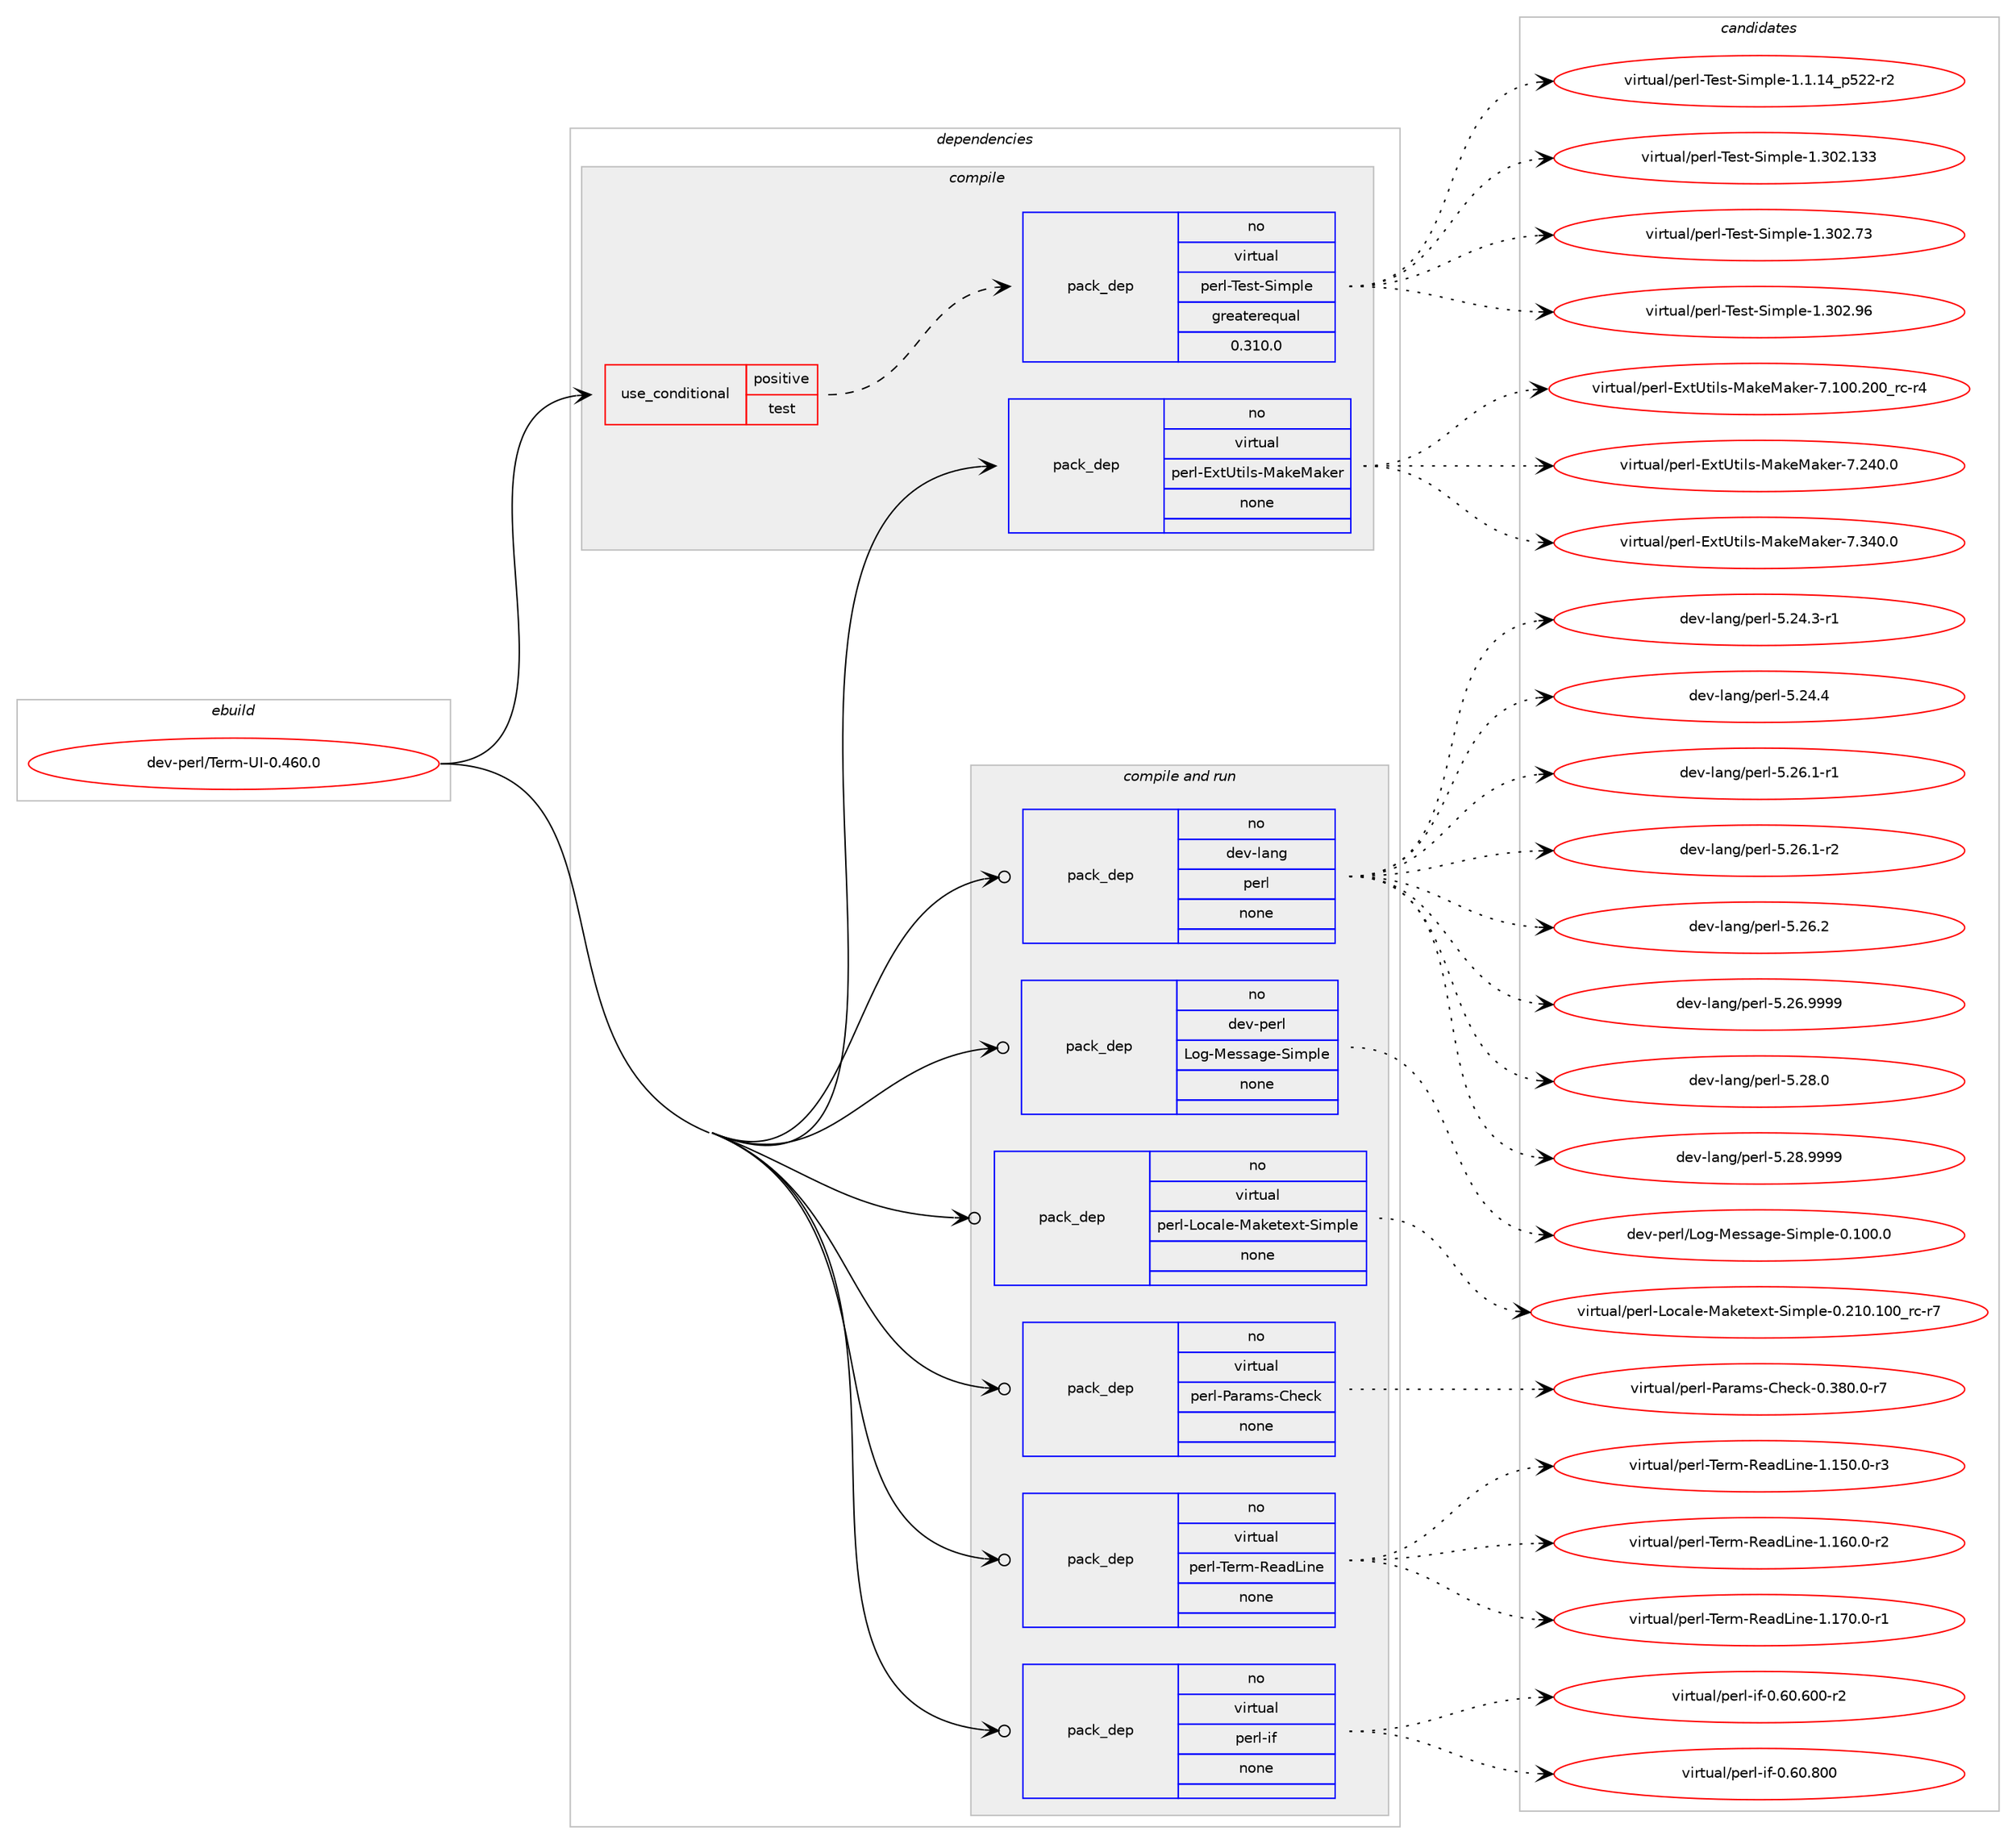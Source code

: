 digraph prolog {

# *************
# Graph options
# *************

newrank=true;
concentrate=true;
compound=true;
graph [rankdir=LR,fontname=Helvetica,fontsize=10,ranksep=1.5];#, ranksep=2.5, nodesep=0.2];
edge  [arrowhead=vee];
node  [fontname=Helvetica,fontsize=10];

# **********
# The ebuild
# **********

subgraph cluster_leftcol {
color=gray;
rank=same;
label=<<i>ebuild</i>>;
id [label="dev-perl/Term-UI-0.460.0", color=red, width=4, href="../dev-perl/Term-UI-0.460.0.svg"];
}

# ****************
# The dependencies
# ****************

subgraph cluster_midcol {
color=gray;
label=<<i>dependencies</i>>;
subgraph cluster_compile {
fillcolor="#eeeeee";
style=filled;
label=<<i>compile</i>>;
subgraph cond368895 {
dependency1389208 [label=<<TABLE BORDER="0" CELLBORDER="1" CELLSPACING="0" CELLPADDING="4"><TR><TD ROWSPAN="3" CELLPADDING="10">use_conditional</TD></TR><TR><TD>positive</TD></TR><TR><TD>test</TD></TR></TABLE>>, shape=none, color=red];
subgraph pack997249 {
dependency1389209 [label=<<TABLE BORDER="0" CELLBORDER="1" CELLSPACING="0" CELLPADDING="4" WIDTH="220"><TR><TD ROWSPAN="6" CELLPADDING="30">pack_dep</TD></TR><TR><TD WIDTH="110">no</TD></TR><TR><TD>virtual</TD></TR><TR><TD>perl-Test-Simple</TD></TR><TR><TD>greaterequal</TD></TR><TR><TD>0.310.0</TD></TR></TABLE>>, shape=none, color=blue];
}
dependency1389208:e -> dependency1389209:w [weight=20,style="dashed",arrowhead="vee"];
}
id:e -> dependency1389208:w [weight=20,style="solid",arrowhead="vee"];
subgraph pack997250 {
dependency1389210 [label=<<TABLE BORDER="0" CELLBORDER="1" CELLSPACING="0" CELLPADDING="4" WIDTH="220"><TR><TD ROWSPAN="6" CELLPADDING="30">pack_dep</TD></TR><TR><TD WIDTH="110">no</TD></TR><TR><TD>virtual</TD></TR><TR><TD>perl-ExtUtils-MakeMaker</TD></TR><TR><TD>none</TD></TR><TR><TD></TD></TR></TABLE>>, shape=none, color=blue];
}
id:e -> dependency1389210:w [weight=20,style="solid",arrowhead="vee"];
}
subgraph cluster_compileandrun {
fillcolor="#eeeeee";
style=filled;
label=<<i>compile and run</i>>;
subgraph pack997251 {
dependency1389211 [label=<<TABLE BORDER="0" CELLBORDER="1" CELLSPACING="0" CELLPADDING="4" WIDTH="220"><TR><TD ROWSPAN="6" CELLPADDING="30">pack_dep</TD></TR><TR><TD WIDTH="110">no</TD></TR><TR><TD>dev-lang</TD></TR><TR><TD>perl</TD></TR><TR><TD>none</TD></TR><TR><TD></TD></TR></TABLE>>, shape=none, color=blue];
}
id:e -> dependency1389211:w [weight=20,style="solid",arrowhead="odotvee"];
subgraph pack997252 {
dependency1389212 [label=<<TABLE BORDER="0" CELLBORDER="1" CELLSPACING="0" CELLPADDING="4" WIDTH="220"><TR><TD ROWSPAN="6" CELLPADDING="30">pack_dep</TD></TR><TR><TD WIDTH="110">no</TD></TR><TR><TD>dev-perl</TD></TR><TR><TD>Log-Message-Simple</TD></TR><TR><TD>none</TD></TR><TR><TD></TD></TR></TABLE>>, shape=none, color=blue];
}
id:e -> dependency1389212:w [weight=20,style="solid",arrowhead="odotvee"];
subgraph pack997253 {
dependency1389213 [label=<<TABLE BORDER="0" CELLBORDER="1" CELLSPACING="0" CELLPADDING="4" WIDTH="220"><TR><TD ROWSPAN="6" CELLPADDING="30">pack_dep</TD></TR><TR><TD WIDTH="110">no</TD></TR><TR><TD>virtual</TD></TR><TR><TD>perl-Locale-Maketext-Simple</TD></TR><TR><TD>none</TD></TR><TR><TD></TD></TR></TABLE>>, shape=none, color=blue];
}
id:e -> dependency1389213:w [weight=20,style="solid",arrowhead="odotvee"];
subgraph pack997254 {
dependency1389214 [label=<<TABLE BORDER="0" CELLBORDER="1" CELLSPACING="0" CELLPADDING="4" WIDTH="220"><TR><TD ROWSPAN="6" CELLPADDING="30">pack_dep</TD></TR><TR><TD WIDTH="110">no</TD></TR><TR><TD>virtual</TD></TR><TR><TD>perl-Params-Check</TD></TR><TR><TD>none</TD></TR><TR><TD></TD></TR></TABLE>>, shape=none, color=blue];
}
id:e -> dependency1389214:w [weight=20,style="solid",arrowhead="odotvee"];
subgraph pack997255 {
dependency1389215 [label=<<TABLE BORDER="0" CELLBORDER="1" CELLSPACING="0" CELLPADDING="4" WIDTH="220"><TR><TD ROWSPAN="6" CELLPADDING="30">pack_dep</TD></TR><TR><TD WIDTH="110">no</TD></TR><TR><TD>virtual</TD></TR><TR><TD>perl-Term-ReadLine</TD></TR><TR><TD>none</TD></TR><TR><TD></TD></TR></TABLE>>, shape=none, color=blue];
}
id:e -> dependency1389215:w [weight=20,style="solid",arrowhead="odotvee"];
subgraph pack997256 {
dependency1389216 [label=<<TABLE BORDER="0" CELLBORDER="1" CELLSPACING="0" CELLPADDING="4" WIDTH="220"><TR><TD ROWSPAN="6" CELLPADDING="30">pack_dep</TD></TR><TR><TD WIDTH="110">no</TD></TR><TR><TD>virtual</TD></TR><TR><TD>perl-if</TD></TR><TR><TD>none</TD></TR><TR><TD></TD></TR></TABLE>>, shape=none, color=blue];
}
id:e -> dependency1389216:w [weight=20,style="solid",arrowhead="odotvee"];
}
subgraph cluster_run {
fillcolor="#eeeeee";
style=filled;
label=<<i>run</i>>;
}
}

# **************
# The candidates
# **************

subgraph cluster_choices {
rank=same;
color=gray;
label=<<i>candidates</i>>;

subgraph choice997249 {
color=black;
nodesep=1;
choice11810511411611797108471121011141084584101115116458310510911210810145494649464952951125350504511450 [label="virtual/perl-Test-Simple-1.1.14_p522-r2", color=red, width=4,href="../virtual/perl-Test-Simple-1.1.14_p522-r2.svg"];
choice11810511411611797108471121011141084584101115116458310510911210810145494651485046495151 [label="virtual/perl-Test-Simple-1.302.133", color=red, width=4,href="../virtual/perl-Test-Simple-1.302.133.svg"];
choice118105114116117971084711210111410845841011151164583105109112108101454946514850465551 [label="virtual/perl-Test-Simple-1.302.73", color=red, width=4,href="../virtual/perl-Test-Simple-1.302.73.svg"];
choice118105114116117971084711210111410845841011151164583105109112108101454946514850465754 [label="virtual/perl-Test-Simple-1.302.96", color=red, width=4,href="../virtual/perl-Test-Simple-1.302.96.svg"];
dependency1389209:e -> choice11810511411611797108471121011141084584101115116458310510911210810145494649464952951125350504511450:w [style=dotted,weight="100"];
dependency1389209:e -> choice11810511411611797108471121011141084584101115116458310510911210810145494651485046495151:w [style=dotted,weight="100"];
dependency1389209:e -> choice118105114116117971084711210111410845841011151164583105109112108101454946514850465551:w [style=dotted,weight="100"];
dependency1389209:e -> choice118105114116117971084711210111410845841011151164583105109112108101454946514850465754:w [style=dotted,weight="100"];
}
subgraph choice997250 {
color=black;
nodesep=1;
choice118105114116117971084711210111410845691201168511610510811545779710710177971071011144555464948484650484895114994511452 [label="virtual/perl-ExtUtils-MakeMaker-7.100.200_rc-r4", color=red, width=4,href="../virtual/perl-ExtUtils-MakeMaker-7.100.200_rc-r4.svg"];
choice118105114116117971084711210111410845691201168511610510811545779710710177971071011144555465052484648 [label="virtual/perl-ExtUtils-MakeMaker-7.240.0", color=red, width=4,href="../virtual/perl-ExtUtils-MakeMaker-7.240.0.svg"];
choice118105114116117971084711210111410845691201168511610510811545779710710177971071011144555465152484648 [label="virtual/perl-ExtUtils-MakeMaker-7.340.0", color=red, width=4,href="../virtual/perl-ExtUtils-MakeMaker-7.340.0.svg"];
dependency1389210:e -> choice118105114116117971084711210111410845691201168511610510811545779710710177971071011144555464948484650484895114994511452:w [style=dotted,weight="100"];
dependency1389210:e -> choice118105114116117971084711210111410845691201168511610510811545779710710177971071011144555465052484648:w [style=dotted,weight="100"];
dependency1389210:e -> choice118105114116117971084711210111410845691201168511610510811545779710710177971071011144555465152484648:w [style=dotted,weight="100"];
}
subgraph choice997251 {
color=black;
nodesep=1;
choice100101118451089711010347112101114108455346505246514511449 [label="dev-lang/perl-5.24.3-r1", color=red, width=4,href="../dev-lang/perl-5.24.3-r1.svg"];
choice10010111845108971101034711210111410845534650524652 [label="dev-lang/perl-5.24.4", color=red, width=4,href="../dev-lang/perl-5.24.4.svg"];
choice100101118451089711010347112101114108455346505446494511449 [label="dev-lang/perl-5.26.1-r1", color=red, width=4,href="../dev-lang/perl-5.26.1-r1.svg"];
choice100101118451089711010347112101114108455346505446494511450 [label="dev-lang/perl-5.26.1-r2", color=red, width=4,href="../dev-lang/perl-5.26.1-r2.svg"];
choice10010111845108971101034711210111410845534650544650 [label="dev-lang/perl-5.26.2", color=red, width=4,href="../dev-lang/perl-5.26.2.svg"];
choice10010111845108971101034711210111410845534650544657575757 [label="dev-lang/perl-5.26.9999", color=red, width=4,href="../dev-lang/perl-5.26.9999.svg"];
choice10010111845108971101034711210111410845534650564648 [label="dev-lang/perl-5.28.0", color=red, width=4,href="../dev-lang/perl-5.28.0.svg"];
choice10010111845108971101034711210111410845534650564657575757 [label="dev-lang/perl-5.28.9999", color=red, width=4,href="../dev-lang/perl-5.28.9999.svg"];
dependency1389211:e -> choice100101118451089711010347112101114108455346505246514511449:w [style=dotted,weight="100"];
dependency1389211:e -> choice10010111845108971101034711210111410845534650524652:w [style=dotted,weight="100"];
dependency1389211:e -> choice100101118451089711010347112101114108455346505446494511449:w [style=dotted,weight="100"];
dependency1389211:e -> choice100101118451089711010347112101114108455346505446494511450:w [style=dotted,weight="100"];
dependency1389211:e -> choice10010111845108971101034711210111410845534650544650:w [style=dotted,weight="100"];
dependency1389211:e -> choice10010111845108971101034711210111410845534650544657575757:w [style=dotted,weight="100"];
dependency1389211:e -> choice10010111845108971101034711210111410845534650564648:w [style=dotted,weight="100"];
dependency1389211:e -> choice10010111845108971101034711210111410845534650564657575757:w [style=dotted,weight="100"];
}
subgraph choice997252 {
color=black;
nodesep=1;
choice10010111845112101114108477611110345771011151159710310145831051091121081014548464948484648 [label="dev-perl/Log-Message-Simple-0.100.0", color=red, width=4,href="../dev-perl/Log-Message-Simple-0.100.0.svg"];
dependency1389212:e -> choice10010111845112101114108477611110345771011151159710310145831051091121081014548464948484648:w [style=dotted,weight="100"];
}
subgraph choice997253 {
color=black;
nodesep=1;
choice11810511411611797108471121011141084576111999710810145779710710111610112011645831051091121081014548465049484649484895114994511455 [label="virtual/perl-Locale-Maketext-Simple-0.210.100_rc-r7", color=red, width=4,href="../virtual/perl-Locale-Maketext-Simple-0.210.100_rc-r7.svg"];
dependency1389213:e -> choice11810511411611797108471121011141084576111999710810145779710710111610112011645831051091121081014548465049484649484895114994511455:w [style=dotted,weight="100"];
}
subgraph choice997254 {
color=black;
nodesep=1;
choice11810511411611797108471121011141084580971149710911545671041019910745484651564846484511455 [label="virtual/perl-Params-Check-0.380.0-r7", color=red, width=4,href="../virtual/perl-Params-Check-0.380.0-r7.svg"];
dependency1389214:e -> choice11810511411611797108471121011141084580971149710911545671041019910745484651564846484511455:w [style=dotted,weight="100"];
}
subgraph choice997255 {
color=black;
nodesep=1;
choice118105114116117971084711210111410845841011141094582101971007610511010145494649534846484511451 [label="virtual/perl-Term-ReadLine-1.150.0-r3", color=red, width=4,href="../virtual/perl-Term-ReadLine-1.150.0-r3.svg"];
choice118105114116117971084711210111410845841011141094582101971007610511010145494649544846484511450 [label="virtual/perl-Term-ReadLine-1.160.0-r2", color=red, width=4,href="../virtual/perl-Term-ReadLine-1.160.0-r2.svg"];
choice118105114116117971084711210111410845841011141094582101971007610511010145494649554846484511449 [label="virtual/perl-Term-ReadLine-1.170.0-r1", color=red, width=4,href="../virtual/perl-Term-ReadLine-1.170.0-r1.svg"];
dependency1389215:e -> choice118105114116117971084711210111410845841011141094582101971007610511010145494649534846484511451:w [style=dotted,weight="100"];
dependency1389215:e -> choice118105114116117971084711210111410845841011141094582101971007610511010145494649544846484511450:w [style=dotted,weight="100"];
dependency1389215:e -> choice118105114116117971084711210111410845841011141094582101971007610511010145494649554846484511449:w [style=dotted,weight="100"];
}
subgraph choice997256 {
color=black;
nodesep=1;
choice1181051141161179710847112101114108451051024548465448465448484511450 [label="virtual/perl-if-0.60.600-r2", color=red, width=4,href="../virtual/perl-if-0.60.600-r2.svg"];
choice118105114116117971084711210111410845105102454846544846564848 [label="virtual/perl-if-0.60.800", color=red, width=4,href="../virtual/perl-if-0.60.800.svg"];
dependency1389216:e -> choice1181051141161179710847112101114108451051024548465448465448484511450:w [style=dotted,weight="100"];
dependency1389216:e -> choice118105114116117971084711210111410845105102454846544846564848:w [style=dotted,weight="100"];
}
}

}
